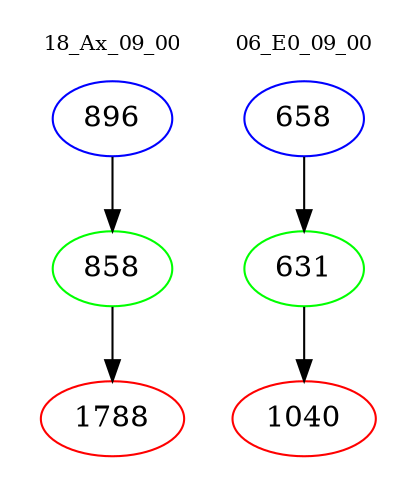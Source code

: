 digraph{
subgraph cluster_0 {
color = white
label = "18_Ax_09_00";
fontsize=10;
T0_896 [label="896", color="blue"]
T0_896 -> T0_858 [color="black"]
T0_858 [label="858", color="green"]
T0_858 -> T0_1788 [color="black"]
T0_1788 [label="1788", color="red"]
}
subgraph cluster_1 {
color = white
label = "06_E0_09_00";
fontsize=10;
T1_658 [label="658", color="blue"]
T1_658 -> T1_631 [color="black"]
T1_631 [label="631", color="green"]
T1_631 -> T1_1040 [color="black"]
T1_1040 [label="1040", color="red"]
}
}
